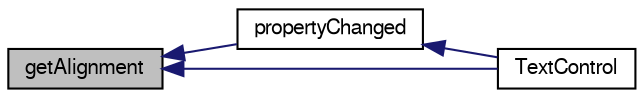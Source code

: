 digraph G
{
  edge [fontname="FreeSans",fontsize="10",labelfontname="FreeSans",labelfontsize="10"];
  node [fontname="FreeSans",fontsize="10",shape=record];
  rankdir="LR";
  Node1 [label="getAlignment",height=0.2,width=0.4,color="black", fillcolor="grey75", style="filled" fontcolor="black"];
  Node1 -> Node2 [dir="back",color="midnightblue",fontsize="10",style="solid",fontname="FreeSans"];
  Node2 [label="propertyChanged",height=0.2,width=0.4,color="black", fillcolor="white", style="filled",URL="$classorg_1_1octave_1_1graphics_1_1_text_control.html#a15b63fbbc7c3a7ad69eb51e60232e1cb"];
  Node2 -> Node3 [dir="back",color="midnightblue",fontsize="10",style="solid",fontname="FreeSans"];
  Node3 [label="TextControl",height=0.2,width=0.4,color="black", fillcolor="white", style="filled",URL="$classorg_1_1octave_1_1graphics_1_1_text_control.html#a340361eb889df96b293425a0d3cb56b0"];
  Node1 -> Node3 [dir="back",color="midnightblue",fontsize="10",style="solid",fontname="FreeSans"];
}
